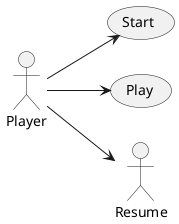 @startuml actorsUseCaseDiagram
left to right direction
actor Player
usecase Start
usecase Play


Player --> Start
Player --> Play
Player --> Resume
@enduml